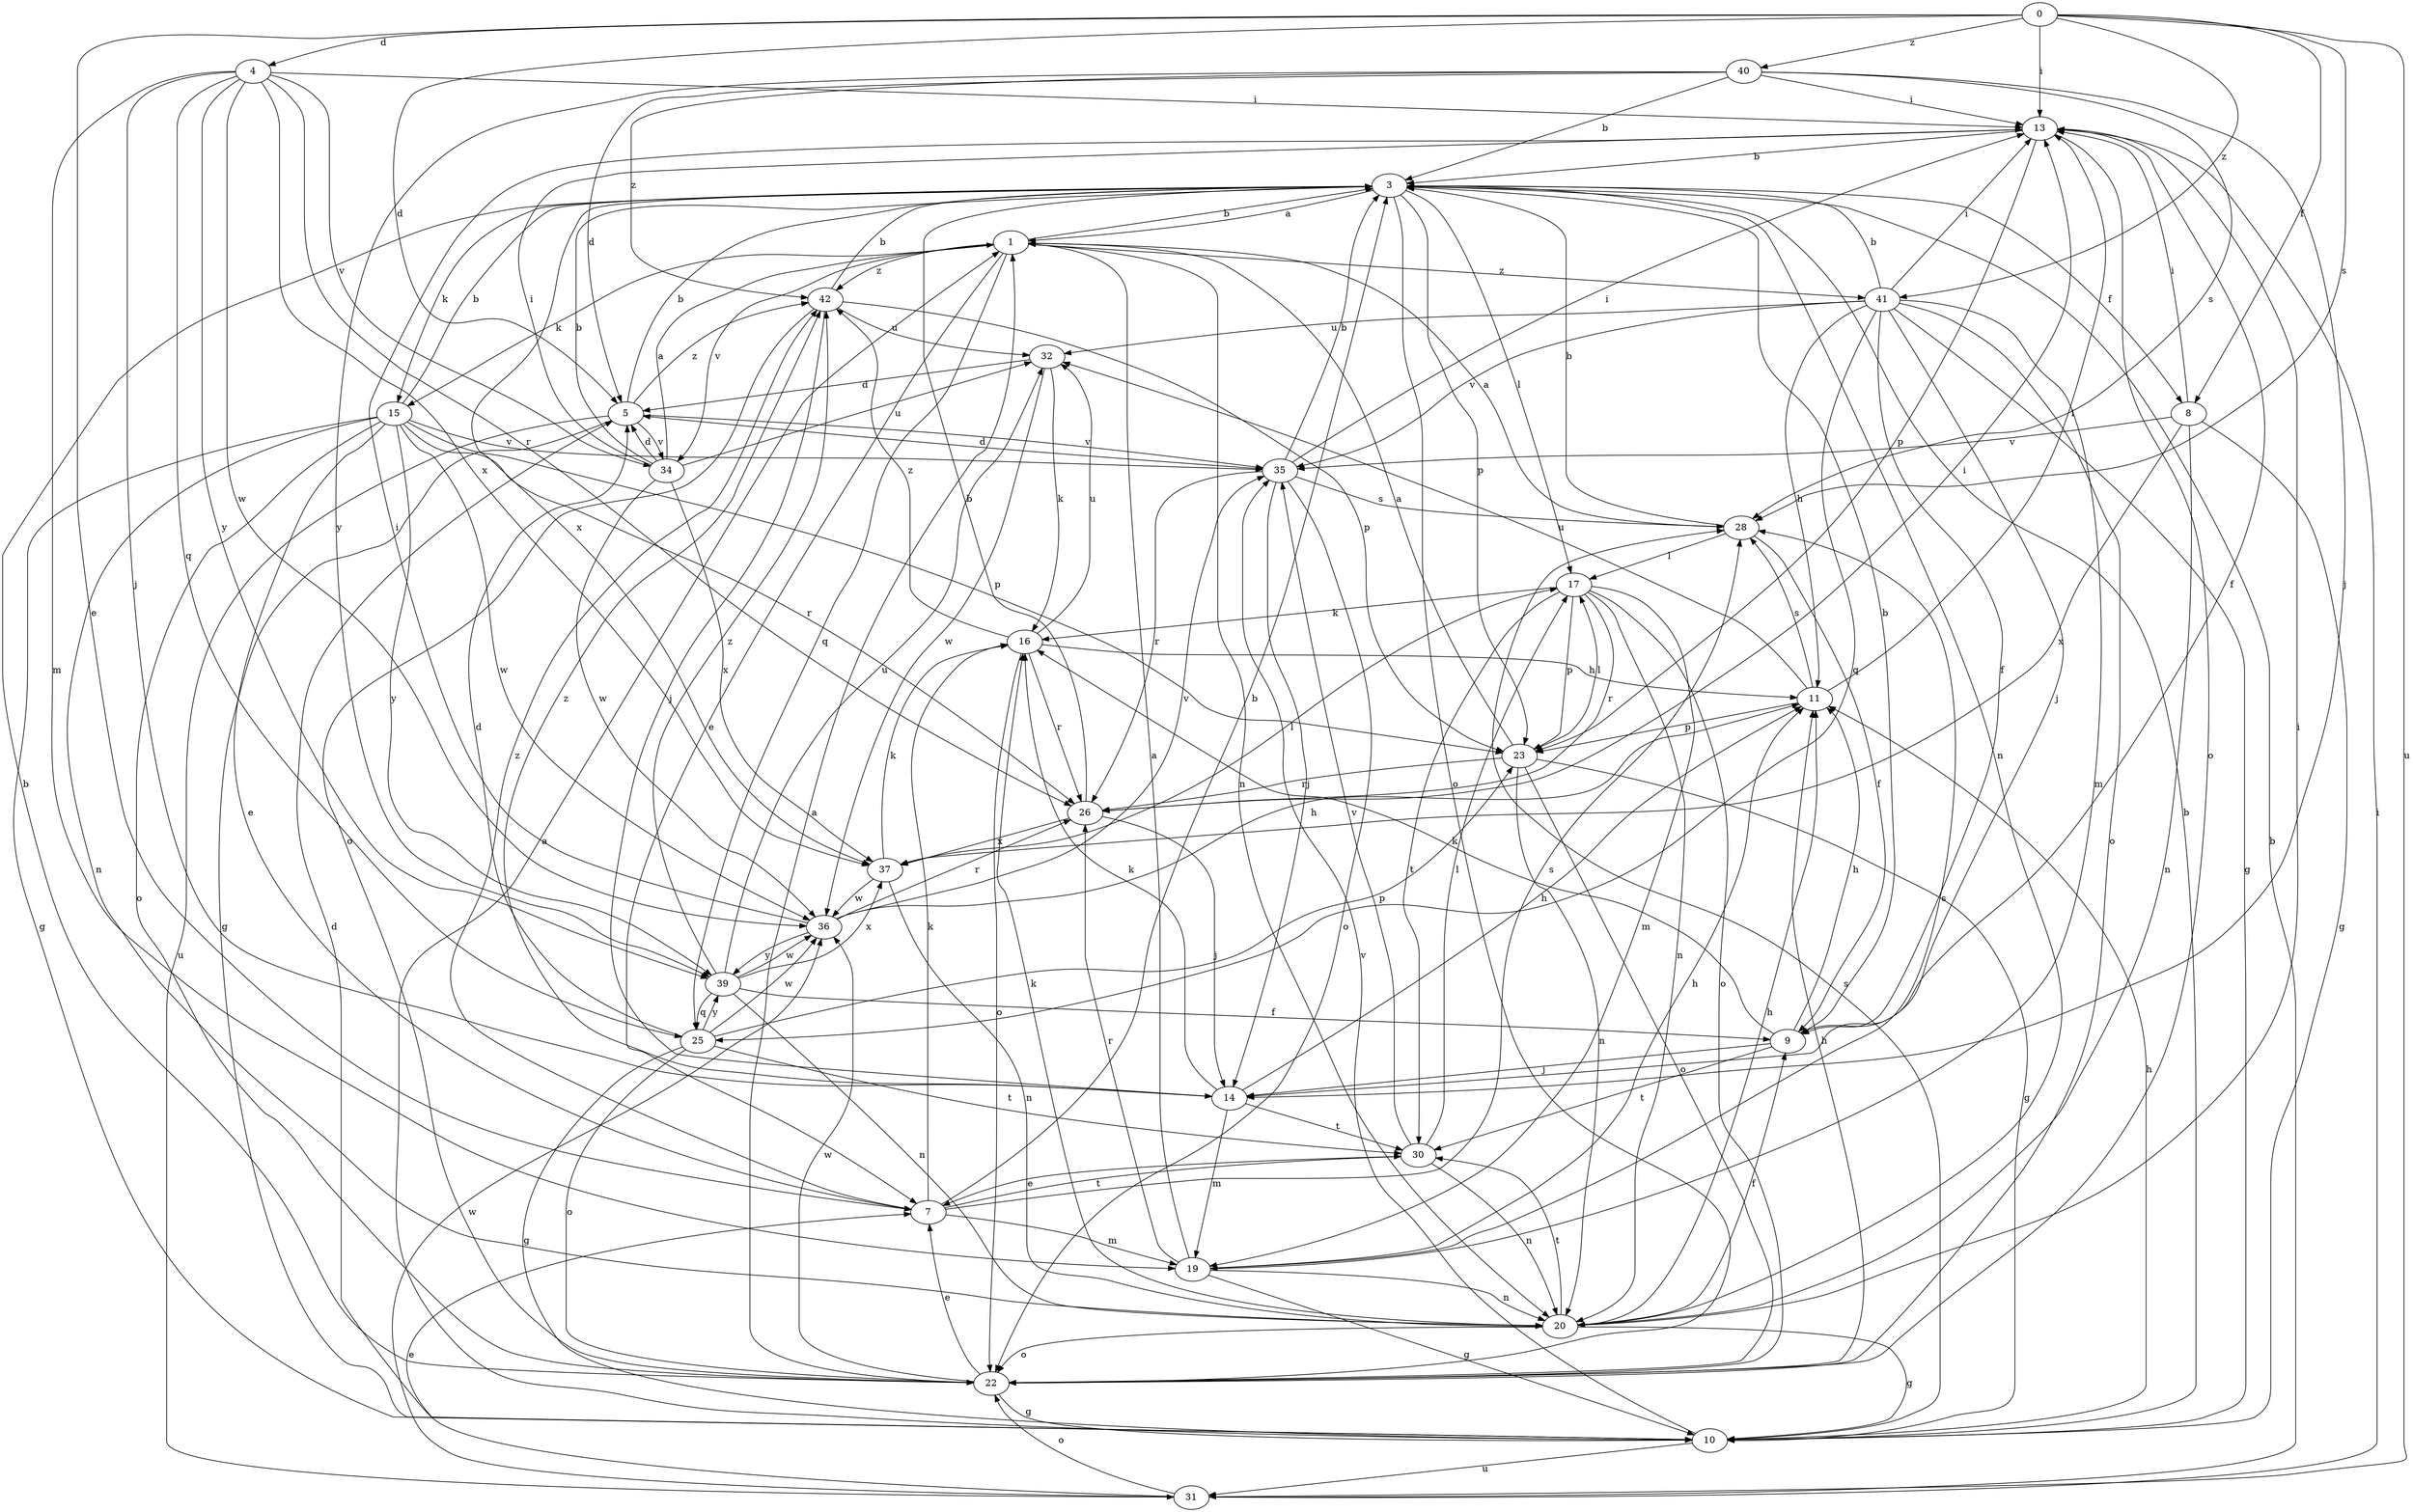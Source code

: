 strict digraph  {
0;
1;
3;
4;
5;
7;
8;
9;
10;
11;
13;
14;
15;
16;
17;
19;
20;
22;
23;
25;
26;
28;
30;
31;
32;
34;
35;
36;
37;
39;
40;
41;
42;
0 -> 4  [label=d];
0 -> 5  [label=d];
0 -> 7  [label=e];
0 -> 8  [label=f];
0 -> 13  [label=i];
0 -> 28  [label=s];
0 -> 31  [label=u];
0 -> 40  [label=z];
0 -> 41  [label=z];
1 -> 3  [label=b];
1 -> 7  [label=e];
1 -> 15  [label=k];
1 -> 20  [label=n];
1 -> 25  [label=q];
1 -> 34  [label=v];
1 -> 41  [label=z];
1 -> 42  [label=z];
3 -> 1  [label=a];
3 -> 8  [label=f];
3 -> 15  [label=k];
3 -> 17  [label=l];
3 -> 20  [label=n];
3 -> 22  [label=o];
3 -> 23  [label=p];
3 -> 37  [label=x];
4 -> 13  [label=i];
4 -> 14  [label=j];
4 -> 19  [label=m];
4 -> 25  [label=q];
4 -> 26  [label=r];
4 -> 34  [label=v];
4 -> 36  [label=w];
4 -> 37  [label=x];
4 -> 39  [label=y];
5 -> 3  [label=b];
5 -> 10  [label=g];
5 -> 31  [label=u];
5 -> 34  [label=v];
5 -> 35  [label=v];
5 -> 42  [label=z];
7 -> 3  [label=b];
7 -> 16  [label=k];
7 -> 19  [label=m];
7 -> 28  [label=s];
7 -> 30  [label=t];
7 -> 42  [label=z];
8 -> 10  [label=g];
8 -> 13  [label=i];
8 -> 20  [label=n];
8 -> 35  [label=v];
8 -> 37  [label=x];
9 -> 3  [label=b];
9 -> 11  [label=h];
9 -> 14  [label=j];
9 -> 16  [label=k];
9 -> 30  [label=t];
10 -> 1  [label=a];
10 -> 3  [label=b];
10 -> 5  [label=d];
10 -> 11  [label=h];
10 -> 28  [label=s];
10 -> 31  [label=u];
10 -> 35  [label=v];
11 -> 13  [label=i];
11 -> 23  [label=p];
11 -> 28  [label=s];
11 -> 32  [label=u];
13 -> 3  [label=b];
13 -> 9  [label=f];
13 -> 22  [label=o];
13 -> 23  [label=p];
14 -> 11  [label=h];
14 -> 16  [label=k];
14 -> 19  [label=m];
14 -> 30  [label=t];
14 -> 42  [label=z];
15 -> 3  [label=b];
15 -> 7  [label=e];
15 -> 10  [label=g];
15 -> 20  [label=n];
15 -> 22  [label=o];
15 -> 23  [label=p];
15 -> 26  [label=r];
15 -> 35  [label=v];
15 -> 36  [label=w];
15 -> 39  [label=y];
16 -> 11  [label=h];
16 -> 22  [label=o];
16 -> 26  [label=r];
16 -> 32  [label=u];
16 -> 42  [label=z];
17 -> 16  [label=k];
17 -> 19  [label=m];
17 -> 20  [label=n];
17 -> 22  [label=o];
17 -> 23  [label=p];
17 -> 26  [label=r];
17 -> 30  [label=t];
19 -> 1  [label=a];
19 -> 10  [label=g];
19 -> 11  [label=h];
19 -> 20  [label=n];
19 -> 26  [label=r];
19 -> 28  [label=s];
20 -> 9  [label=f];
20 -> 10  [label=g];
20 -> 11  [label=h];
20 -> 13  [label=i];
20 -> 16  [label=k];
20 -> 22  [label=o];
20 -> 30  [label=t];
22 -> 1  [label=a];
22 -> 3  [label=b];
22 -> 7  [label=e];
22 -> 10  [label=g];
22 -> 11  [label=h];
22 -> 36  [label=w];
23 -> 1  [label=a];
23 -> 10  [label=g];
23 -> 17  [label=l];
23 -> 20  [label=n];
23 -> 22  [label=o];
23 -> 26  [label=r];
25 -> 5  [label=d];
25 -> 10  [label=g];
25 -> 22  [label=o];
25 -> 23  [label=p];
25 -> 30  [label=t];
25 -> 36  [label=w];
25 -> 39  [label=y];
26 -> 3  [label=b];
26 -> 13  [label=i];
26 -> 14  [label=j];
26 -> 37  [label=x];
28 -> 1  [label=a];
28 -> 3  [label=b];
28 -> 9  [label=f];
28 -> 17  [label=l];
30 -> 7  [label=e];
30 -> 17  [label=l];
30 -> 20  [label=n];
30 -> 35  [label=v];
31 -> 3  [label=b];
31 -> 7  [label=e];
31 -> 13  [label=i];
31 -> 22  [label=o];
31 -> 36  [label=w];
32 -> 5  [label=d];
32 -> 16  [label=k];
32 -> 36  [label=w];
34 -> 1  [label=a];
34 -> 3  [label=b];
34 -> 5  [label=d];
34 -> 13  [label=i];
34 -> 32  [label=u];
34 -> 36  [label=w];
34 -> 37  [label=x];
35 -> 3  [label=b];
35 -> 5  [label=d];
35 -> 13  [label=i];
35 -> 14  [label=j];
35 -> 22  [label=o];
35 -> 26  [label=r];
35 -> 28  [label=s];
36 -> 11  [label=h];
36 -> 13  [label=i];
36 -> 26  [label=r];
36 -> 35  [label=v];
36 -> 39  [label=y];
37 -> 16  [label=k];
37 -> 17  [label=l];
37 -> 20  [label=n];
37 -> 36  [label=w];
39 -> 9  [label=f];
39 -> 20  [label=n];
39 -> 25  [label=q];
39 -> 32  [label=u];
39 -> 36  [label=w];
39 -> 37  [label=x];
39 -> 42  [label=z];
40 -> 3  [label=b];
40 -> 5  [label=d];
40 -> 13  [label=i];
40 -> 14  [label=j];
40 -> 28  [label=s];
40 -> 39  [label=y];
40 -> 42  [label=z];
41 -> 3  [label=b];
41 -> 9  [label=f];
41 -> 10  [label=g];
41 -> 11  [label=h];
41 -> 13  [label=i];
41 -> 14  [label=j];
41 -> 19  [label=m];
41 -> 22  [label=o];
41 -> 25  [label=q];
41 -> 32  [label=u];
41 -> 35  [label=v];
42 -> 3  [label=b];
42 -> 14  [label=j];
42 -> 22  [label=o];
42 -> 23  [label=p];
42 -> 32  [label=u];
}
